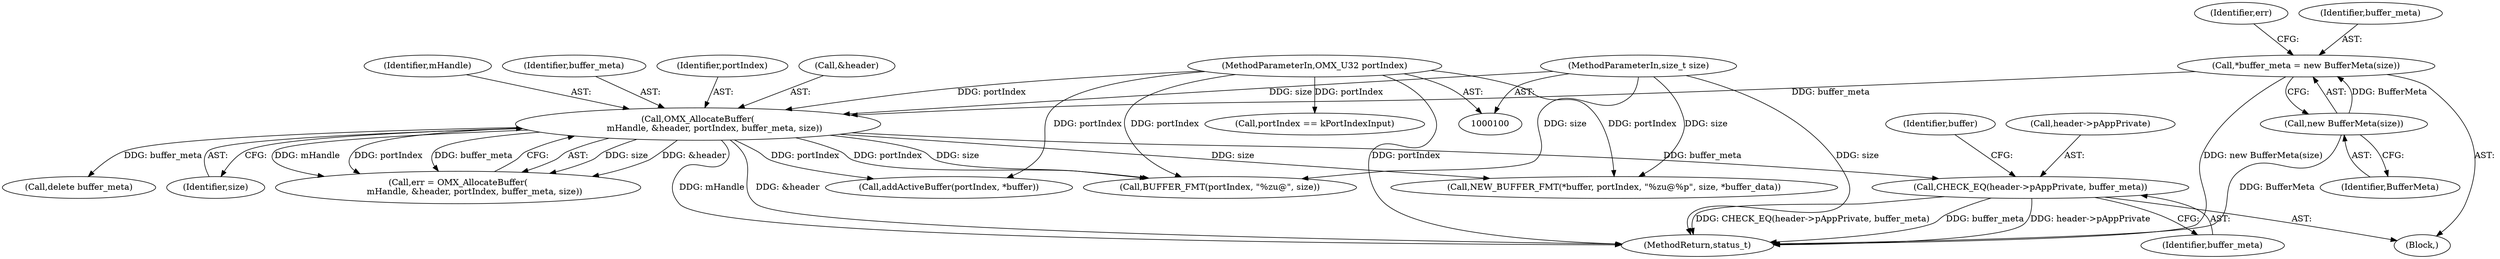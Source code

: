 digraph "1_Android_b351eabb428c7ca85a34513c64601f437923d576_2@pointer" {
"1000147" [label="(Call,CHECK_EQ(header->pAppPrivate, buffer_meta))"];
"1000116" [label="(Call,OMX_AllocateBuffer(\n            mHandle, &header, portIndex, buffer_meta, size))"];
"1000101" [label="(MethodParameterIn,OMX_U32 portIndex)"];
"1000108" [label="(Call,*buffer_meta = new BufferMeta(size))"];
"1000110" [label="(Call,new BufferMeta(size))"];
"1000102" [label="(MethodParameterIn,size_t size)"];
"1000111" [label="(Identifier,BufferMeta)"];
"1000114" [label="(Call,err = OMX_AllocateBuffer(\n            mHandle, &header, portIndex, buffer_meta, size))"];
"1000148" [label="(Call,header->pAppPrivate)"];
"1000135" [label="(Call,delete buffer_meta)"];
"1000191" [label="(MethodReturn,status_t)"];
"1000117" [label="(Identifier,mHandle)"];
"1000131" [label="(Call,BUFFER_FMT(portIndex, \"%zu@\", size))"];
"1000115" [label="(Identifier,err)"];
"1000121" [label="(Identifier,buffer_meta)"];
"1000173" [label="(Call,portIndex == kPortIndexInput)"];
"1000163" [label="(Call,addActiveBuffer(portIndex, *buffer))"];
"1000109" [label="(Identifier,buffer_meta)"];
"1000105" [label="(Block,)"];
"1000122" [label="(Identifier,size)"];
"1000102" [label="(MethodParameterIn,size_t size)"];
"1000151" [label="(Identifier,buffer_meta)"];
"1000110" [label="(Call,new BufferMeta(size))"];
"1000116" [label="(Call,OMX_AllocateBuffer(\n            mHandle, &header, portIndex, buffer_meta, size))"];
"1000120" [label="(Identifier,portIndex)"];
"1000154" [label="(Identifier,buffer)"];
"1000118" [label="(Call,&header)"];
"1000181" [label="(Call,NEW_BUFFER_FMT(*buffer, portIndex, \"%zu@%p\", size, *buffer_data))"];
"1000108" [label="(Call,*buffer_meta = new BufferMeta(size))"];
"1000147" [label="(Call,CHECK_EQ(header->pAppPrivate, buffer_meta))"];
"1000101" [label="(MethodParameterIn,OMX_U32 portIndex)"];
"1000147" -> "1000105"  [label="AST: "];
"1000147" -> "1000151"  [label="CFG: "];
"1000148" -> "1000147"  [label="AST: "];
"1000151" -> "1000147"  [label="AST: "];
"1000154" -> "1000147"  [label="CFG: "];
"1000147" -> "1000191"  [label="DDG: buffer_meta"];
"1000147" -> "1000191"  [label="DDG: header->pAppPrivate"];
"1000147" -> "1000191"  [label="DDG: CHECK_EQ(header->pAppPrivate, buffer_meta)"];
"1000116" -> "1000147"  [label="DDG: buffer_meta"];
"1000116" -> "1000114"  [label="AST: "];
"1000116" -> "1000122"  [label="CFG: "];
"1000117" -> "1000116"  [label="AST: "];
"1000118" -> "1000116"  [label="AST: "];
"1000120" -> "1000116"  [label="AST: "];
"1000121" -> "1000116"  [label="AST: "];
"1000122" -> "1000116"  [label="AST: "];
"1000114" -> "1000116"  [label="CFG: "];
"1000116" -> "1000191"  [label="DDG: &header"];
"1000116" -> "1000191"  [label="DDG: mHandle"];
"1000116" -> "1000114"  [label="DDG: size"];
"1000116" -> "1000114"  [label="DDG: &header"];
"1000116" -> "1000114"  [label="DDG: mHandle"];
"1000116" -> "1000114"  [label="DDG: portIndex"];
"1000116" -> "1000114"  [label="DDG: buffer_meta"];
"1000101" -> "1000116"  [label="DDG: portIndex"];
"1000108" -> "1000116"  [label="DDG: buffer_meta"];
"1000102" -> "1000116"  [label="DDG: size"];
"1000116" -> "1000131"  [label="DDG: portIndex"];
"1000116" -> "1000131"  [label="DDG: size"];
"1000116" -> "1000135"  [label="DDG: buffer_meta"];
"1000116" -> "1000163"  [label="DDG: portIndex"];
"1000116" -> "1000181"  [label="DDG: size"];
"1000101" -> "1000100"  [label="AST: "];
"1000101" -> "1000191"  [label="DDG: portIndex"];
"1000101" -> "1000131"  [label="DDG: portIndex"];
"1000101" -> "1000163"  [label="DDG: portIndex"];
"1000101" -> "1000173"  [label="DDG: portIndex"];
"1000101" -> "1000181"  [label="DDG: portIndex"];
"1000108" -> "1000105"  [label="AST: "];
"1000108" -> "1000110"  [label="CFG: "];
"1000109" -> "1000108"  [label="AST: "];
"1000110" -> "1000108"  [label="AST: "];
"1000115" -> "1000108"  [label="CFG: "];
"1000108" -> "1000191"  [label="DDG: new BufferMeta(size)"];
"1000110" -> "1000108"  [label="DDG: BufferMeta"];
"1000110" -> "1000111"  [label="CFG: "];
"1000111" -> "1000110"  [label="AST: "];
"1000110" -> "1000191"  [label="DDG: BufferMeta"];
"1000102" -> "1000100"  [label="AST: "];
"1000102" -> "1000191"  [label="DDG: size"];
"1000102" -> "1000131"  [label="DDG: size"];
"1000102" -> "1000181"  [label="DDG: size"];
}
